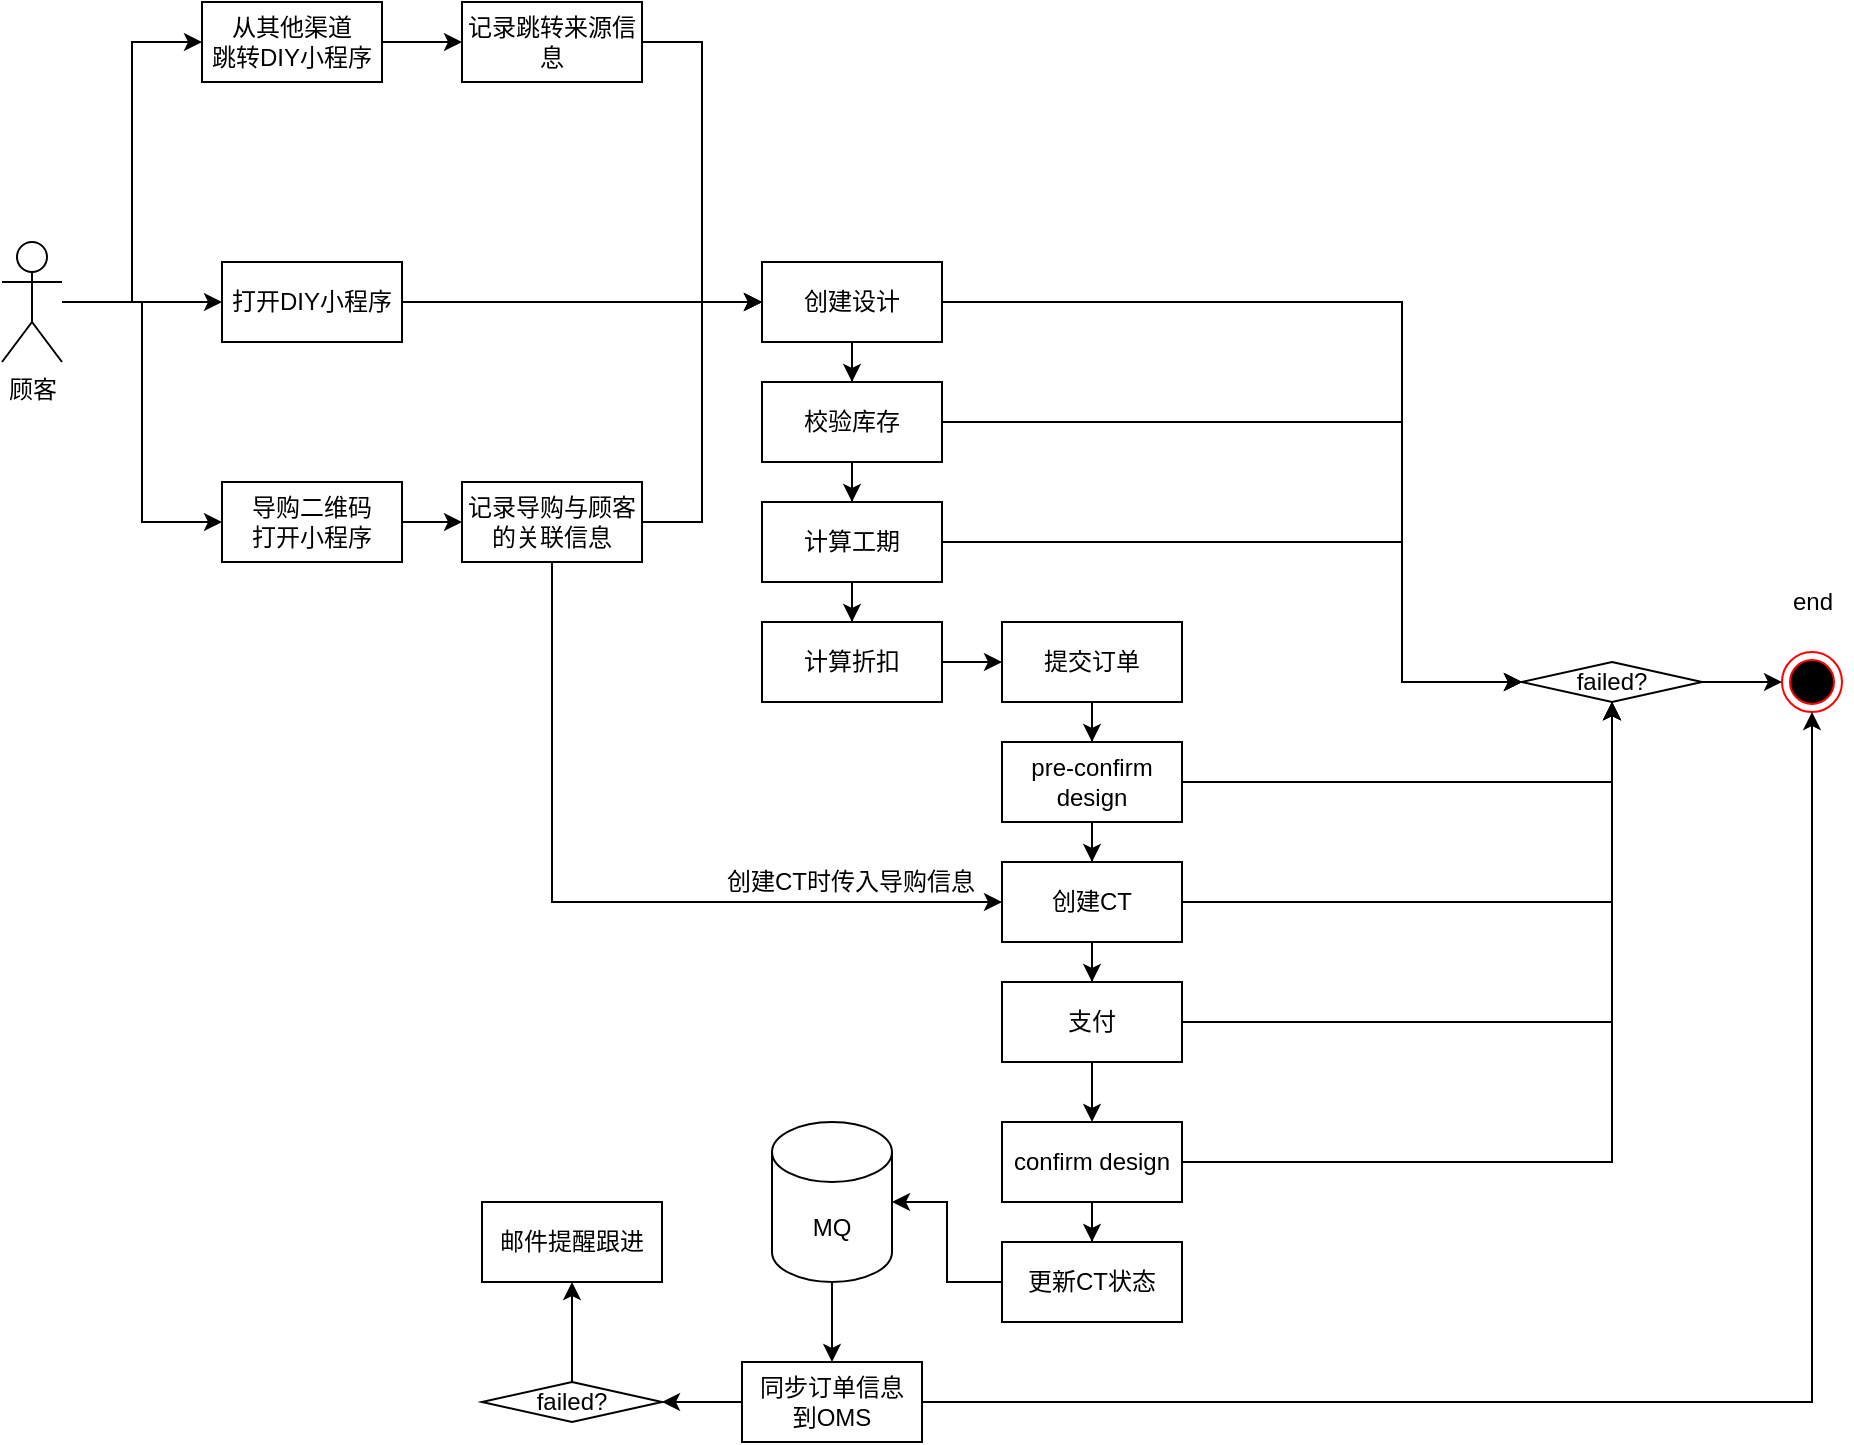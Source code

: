 <mxfile version="14.9.2" type="github">
  <diagram name="Page-1" id="52a04d89-c75d-2922-d76d-85b35f80e030">
    <mxGraphModel dx="1293" dy="693" grid="1" gridSize="10" guides="1" tooltips="1" connect="1" arrows="1" fold="1" page="1" pageScale="1" pageWidth="1169" pageHeight="827" background="none" math="0" shadow="0">
      <root>
        <mxCell id="0" />
        <mxCell id="1" parent="0" />
        <mxCell id="QDF-2TI6SQJX1vdAJhpz-36" style="edgeStyle=orthogonalEdgeStyle;rounded=0;orthogonalLoop=1;jettySize=auto;html=1;entryX=0;entryY=0.5;entryDx=0;entryDy=0;" edge="1" parent="1" source="QDF-2TI6SQJX1vdAJhpz-1" target="QDF-2TI6SQJX1vdAJhpz-14">
          <mxGeometry relative="1" as="geometry" />
        </mxCell>
        <mxCell id="QDF-2TI6SQJX1vdAJhpz-1" value="打开DIY小程序" style="rounded=0;whiteSpace=wrap;html=1;" vertex="1" parent="1">
          <mxGeometry x="160" y="130" width="90" height="40" as="geometry" />
        </mxCell>
        <mxCell id="QDF-2TI6SQJX1vdAJhpz-9" style="edgeStyle=orthogonalEdgeStyle;rounded=0;orthogonalLoop=1;jettySize=auto;html=1;entryX=0;entryY=0.5;entryDx=0;entryDy=0;" edge="1" parent="1" source="QDF-2TI6SQJX1vdAJhpz-2" target="QDF-2TI6SQJX1vdAJhpz-1">
          <mxGeometry relative="1" as="geometry" />
        </mxCell>
        <mxCell id="QDF-2TI6SQJX1vdAJhpz-11" style="edgeStyle=orthogonalEdgeStyle;rounded=0;orthogonalLoop=1;jettySize=auto;html=1;entryX=0;entryY=0.5;entryDx=0;entryDy=0;" edge="1" parent="1" source="QDF-2TI6SQJX1vdAJhpz-2" target="QDF-2TI6SQJX1vdAJhpz-3">
          <mxGeometry relative="1" as="geometry" />
        </mxCell>
        <mxCell id="QDF-2TI6SQJX1vdAJhpz-73" style="edgeStyle=orthogonalEdgeStyle;rounded=0;orthogonalLoop=1;jettySize=auto;html=1;entryX=0;entryY=0.5;entryDx=0;entryDy=0;" edge="1" parent="1" source="QDF-2TI6SQJX1vdAJhpz-2" target="QDF-2TI6SQJX1vdAJhpz-5">
          <mxGeometry relative="1" as="geometry" />
        </mxCell>
        <mxCell id="QDF-2TI6SQJX1vdAJhpz-2" value="顾客" style="shape=umlActor;verticalLabelPosition=bottom;verticalAlign=top;html=1;outlineConnect=0;" vertex="1" parent="1">
          <mxGeometry x="50" y="120" width="30" height="60" as="geometry" />
        </mxCell>
        <mxCell id="QDF-2TI6SQJX1vdAJhpz-12" style="edgeStyle=orthogonalEdgeStyle;rounded=0;orthogonalLoop=1;jettySize=auto;html=1;entryX=0;entryY=0.5;entryDx=0;entryDy=0;" edge="1" parent="1" source="QDF-2TI6SQJX1vdAJhpz-3" target="QDF-2TI6SQJX1vdAJhpz-7">
          <mxGeometry relative="1" as="geometry" />
        </mxCell>
        <mxCell id="QDF-2TI6SQJX1vdAJhpz-3" value="从其他渠道&lt;br&gt;跳转DIY小程序" style="rounded=0;whiteSpace=wrap;html=1;" vertex="1" parent="1">
          <mxGeometry x="150" width="90" height="40" as="geometry" />
        </mxCell>
        <mxCell id="QDF-2TI6SQJX1vdAJhpz-17" style="edgeStyle=orthogonalEdgeStyle;rounded=0;orthogonalLoop=1;jettySize=auto;html=1;entryX=0;entryY=0.5;entryDx=0;entryDy=0;" edge="1" parent="1" source="QDF-2TI6SQJX1vdAJhpz-4" target="QDF-2TI6SQJX1vdAJhpz-14">
          <mxGeometry relative="1" as="geometry" />
        </mxCell>
        <mxCell id="QDF-2TI6SQJX1vdAJhpz-71" style="edgeStyle=orthogonalEdgeStyle;rounded=0;orthogonalLoop=1;jettySize=auto;html=1;entryX=0;entryY=0.5;entryDx=0;entryDy=0;" edge="1" parent="1" source="QDF-2TI6SQJX1vdAJhpz-4" target="QDF-2TI6SQJX1vdAJhpz-37">
          <mxGeometry relative="1" as="geometry">
            <Array as="points">
              <mxPoint x="325" y="450" />
            </Array>
          </mxGeometry>
        </mxCell>
        <mxCell id="QDF-2TI6SQJX1vdAJhpz-4" value="记录导购与顾客的关联信息" style="rounded=0;whiteSpace=wrap;html=1;" vertex="1" parent="1">
          <mxGeometry x="280" y="240" width="90" height="40" as="geometry" />
        </mxCell>
        <mxCell id="QDF-2TI6SQJX1vdAJhpz-13" style="edgeStyle=orthogonalEdgeStyle;rounded=0;orthogonalLoop=1;jettySize=auto;html=1;entryX=0;entryY=0.5;entryDx=0;entryDy=0;" edge="1" parent="1" source="QDF-2TI6SQJX1vdAJhpz-5" target="QDF-2TI6SQJX1vdAJhpz-4">
          <mxGeometry relative="1" as="geometry" />
        </mxCell>
        <mxCell id="QDF-2TI6SQJX1vdAJhpz-5" value="导购二维码&lt;br&gt;打开小程序" style="rounded=0;whiteSpace=wrap;html=1;" vertex="1" parent="1">
          <mxGeometry x="160" y="240" width="90" height="40" as="geometry" />
        </mxCell>
        <mxCell id="QDF-2TI6SQJX1vdAJhpz-15" style="edgeStyle=orthogonalEdgeStyle;rounded=0;orthogonalLoop=1;jettySize=auto;html=1;entryX=0;entryY=0.5;entryDx=0;entryDy=0;" edge="1" parent="1" source="QDF-2TI6SQJX1vdAJhpz-7" target="QDF-2TI6SQJX1vdAJhpz-14">
          <mxGeometry relative="1" as="geometry" />
        </mxCell>
        <mxCell id="QDF-2TI6SQJX1vdAJhpz-7" value="记录跳转来源信息" style="rounded=0;whiteSpace=wrap;html=1;" vertex="1" parent="1">
          <mxGeometry x="280" width="90" height="40" as="geometry" />
        </mxCell>
        <mxCell id="QDF-2TI6SQJX1vdAJhpz-24" style="edgeStyle=orthogonalEdgeStyle;rounded=0;orthogonalLoop=1;jettySize=auto;html=1;entryX=0.5;entryY=0;entryDx=0;entryDy=0;" edge="1" parent="1" source="QDF-2TI6SQJX1vdAJhpz-14" target="QDF-2TI6SQJX1vdAJhpz-18">
          <mxGeometry relative="1" as="geometry" />
        </mxCell>
        <mxCell id="QDF-2TI6SQJX1vdAJhpz-52" style="edgeStyle=orthogonalEdgeStyle;rounded=0;orthogonalLoop=1;jettySize=auto;html=1;entryX=0;entryY=0.5;entryDx=0;entryDy=0;" edge="1" parent="1" source="QDF-2TI6SQJX1vdAJhpz-14" target="QDF-2TI6SQJX1vdAJhpz-43">
          <mxGeometry relative="1" as="geometry">
            <Array as="points">
              <mxPoint x="750" y="150" />
              <mxPoint x="750" y="340" />
            </Array>
          </mxGeometry>
        </mxCell>
        <mxCell id="QDF-2TI6SQJX1vdAJhpz-14" value="创建设计" style="rounded=0;whiteSpace=wrap;html=1;" vertex="1" parent="1">
          <mxGeometry x="430" y="130" width="90" height="40" as="geometry" />
        </mxCell>
        <mxCell id="QDF-2TI6SQJX1vdAJhpz-25" style="edgeStyle=orthogonalEdgeStyle;rounded=0;orthogonalLoop=1;jettySize=auto;html=1;" edge="1" parent="1" source="QDF-2TI6SQJX1vdAJhpz-18" target="QDF-2TI6SQJX1vdAJhpz-19">
          <mxGeometry relative="1" as="geometry" />
        </mxCell>
        <mxCell id="QDF-2TI6SQJX1vdAJhpz-53" style="edgeStyle=orthogonalEdgeStyle;rounded=0;orthogonalLoop=1;jettySize=auto;html=1;entryX=0;entryY=0.5;entryDx=0;entryDy=0;" edge="1" parent="1" source="QDF-2TI6SQJX1vdAJhpz-18" target="QDF-2TI6SQJX1vdAJhpz-43">
          <mxGeometry relative="1" as="geometry">
            <Array as="points">
              <mxPoint x="750" y="210" />
              <mxPoint x="750" y="340" />
            </Array>
          </mxGeometry>
        </mxCell>
        <mxCell id="QDF-2TI6SQJX1vdAJhpz-18" value="校验库存" style="rounded=0;whiteSpace=wrap;html=1;" vertex="1" parent="1">
          <mxGeometry x="430" y="190" width="90" height="40" as="geometry" />
        </mxCell>
        <mxCell id="QDF-2TI6SQJX1vdAJhpz-33" style="edgeStyle=orthogonalEdgeStyle;rounded=0;orthogonalLoop=1;jettySize=auto;html=1;entryX=0.5;entryY=0;entryDx=0;entryDy=0;" edge="1" parent="1" source="QDF-2TI6SQJX1vdAJhpz-19" target="QDF-2TI6SQJX1vdAJhpz-27">
          <mxGeometry relative="1" as="geometry" />
        </mxCell>
        <mxCell id="QDF-2TI6SQJX1vdAJhpz-54" style="edgeStyle=orthogonalEdgeStyle;rounded=0;orthogonalLoop=1;jettySize=auto;html=1;entryX=0;entryY=0.5;entryDx=0;entryDy=0;" edge="1" parent="1" source="QDF-2TI6SQJX1vdAJhpz-19" target="QDF-2TI6SQJX1vdAJhpz-43">
          <mxGeometry relative="1" as="geometry">
            <Array as="points">
              <mxPoint x="750" y="270" />
              <mxPoint x="750" y="340" />
            </Array>
          </mxGeometry>
        </mxCell>
        <mxCell id="QDF-2TI6SQJX1vdAJhpz-19" value="计算工期" style="rounded=0;whiteSpace=wrap;html=1;" vertex="1" parent="1">
          <mxGeometry x="430" y="250" width="90" height="40" as="geometry" />
        </mxCell>
        <mxCell id="QDF-2TI6SQJX1vdAJhpz-35" style="edgeStyle=orthogonalEdgeStyle;rounded=0;orthogonalLoop=1;jettySize=auto;html=1;" edge="1" parent="1" source="QDF-2TI6SQJX1vdAJhpz-22" target="QDF-2TI6SQJX1vdAJhpz-29">
          <mxGeometry relative="1" as="geometry" />
        </mxCell>
        <mxCell id="QDF-2TI6SQJX1vdAJhpz-22" value="提交订单" style="rounded=0;whiteSpace=wrap;html=1;" vertex="1" parent="1">
          <mxGeometry x="550" y="310" width="90" height="40" as="geometry" />
        </mxCell>
        <mxCell id="QDF-2TI6SQJX1vdAJhpz-34" style="edgeStyle=orthogonalEdgeStyle;rounded=0;orthogonalLoop=1;jettySize=auto;html=1;entryX=0;entryY=0.5;entryDx=0;entryDy=0;" edge="1" parent="1" source="QDF-2TI6SQJX1vdAJhpz-27" target="QDF-2TI6SQJX1vdAJhpz-22">
          <mxGeometry relative="1" as="geometry" />
        </mxCell>
        <mxCell id="QDF-2TI6SQJX1vdAJhpz-27" value="计算折扣" style="rounded=0;whiteSpace=wrap;html=1;" vertex="1" parent="1">
          <mxGeometry x="430" y="310" width="90" height="40" as="geometry" />
        </mxCell>
        <mxCell id="QDF-2TI6SQJX1vdAJhpz-38" style="edgeStyle=orthogonalEdgeStyle;rounded=0;orthogonalLoop=1;jettySize=auto;html=1;" edge="1" parent="1" source="QDF-2TI6SQJX1vdAJhpz-29" target="QDF-2TI6SQJX1vdAJhpz-37">
          <mxGeometry relative="1" as="geometry" />
        </mxCell>
        <mxCell id="QDF-2TI6SQJX1vdAJhpz-45" style="edgeStyle=orthogonalEdgeStyle;rounded=0;orthogonalLoop=1;jettySize=auto;html=1;" edge="1" parent="1" source="QDF-2TI6SQJX1vdAJhpz-29" target="QDF-2TI6SQJX1vdAJhpz-43">
          <mxGeometry relative="1" as="geometry" />
        </mxCell>
        <mxCell id="QDF-2TI6SQJX1vdAJhpz-29" value="pre-confirm design" style="rounded=0;whiteSpace=wrap;html=1;" vertex="1" parent="1">
          <mxGeometry x="550" y="370" width="90" height="40" as="geometry" />
        </mxCell>
        <mxCell id="QDF-2TI6SQJX1vdAJhpz-40" style="edgeStyle=orthogonalEdgeStyle;rounded=0;orthogonalLoop=1;jettySize=auto;html=1;" edge="1" parent="1" source="QDF-2TI6SQJX1vdAJhpz-37" target="QDF-2TI6SQJX1vdAJhpz-39">
          <mxGeometry relative="1" as="geometry" />
        </mxCell>
        <mxCell id="QDF-2TI6SQJX1vdAJhpz-51" style="edgeStyle=orthogonalEdgeStyle;rounded=0;orthogonalLoop=1;jettySize=auto;html=1;entryX=0.5;entryY=1;entryDx=0;entryDy=0;" edge="1" parent="1" source="QDF-2TI6SQJX1vdAJhpz-37" target="QDF-2TI6SQJX1vdAJhpz-43">
          <mxGeometry relative="1" as="geometry" />
        </mxCell>
        <mxCell id="QDF-2TI6SQJX1vdAJhpz-37" value="创建CT" style="rounded=0;whiteSpace=wrap;html=1;" vertex="1" parent="1">
          <mxGeometry x="550" y="430" width="90" height="40" as="geometry" />
        </mxCell>
        <mxCell id="QDF-2TI6SQJX1vdAJhpz-50" style="edgeStyle=orthogonalEdgeStyle;rounded=0;orthogonalLoop=1;jettySize=auto;html=1;entryX=0.5;entryY=1;entryDx=0;entryDy=0;" edge="1" parent="1" source="QDF-2TI6SQJX1vdAJhpz-39" target="QDF-2TI6SQJX1vdAJhpz-43">
          <mxGeometry relative="1" as="geometry" />
        </mxCell>
        <mxCell id="QDF-2TI6SQJX1vdAJhpz-63" style="edgeStyle=orthogonalEdgeStyle;rounded=0;orthogonalLoop=1;jettySize=auto;html=1;entryX=0.5;entryY=0;entryDx=0;entryDy=0;" edge="1" parent="1" source="QDF-2TI6SQJX1vdAJhpz-39" target="QDF-2TI6SQJX1vdAJhpz-41">
          <mxGeometry relative="1" as="geometry" />
        </mxCell>
        <mxCell id="QDF-2TI6SQJX1vdAJhpz-39" value="支付" style="rounded=0;whiteSpace=wrap;html=1;" vertex="1" parent="1">
          <mxGeometry x="550" y="490" width="90" height="40" as="geometry" />
        </mxCell>
        <mxCell id="QDF-2TI6SQJX1vdAJhpz-64" style="edgeStyle=orthogonalEdgeStyle;rounded=0;orthogonalLoop=1;jettySize=auto;html=1;entryX=0.5;entryY=1;entryDx=0;entryDy=0;" edge="1" parent="1" source="QDF-2TI6SQJX1vdAJhpz-41" target="QDF-2TI6SQJX1vdAJhpz-43">
          <mxGeometry relative="1" as="geometry" />
        </mxCell>
        <mxCell id="QDF-2TI6SQJX1vdAJhpz-68" style="edgeStyle=orthogonalEdgeStyle;rounded=0;orthogonalLoop=1;jettySize=auto;html=1;entryX=0.5;entryY=0;entryDx=0;entryDy=0;" edge="1" parent="1" source="QDF-2TI6SQJX1vdAJhpz-41" target="QDF-2TI6SQJX1vdAJhpz-65">
          <mxGeometry relative="1" as="geometry" />
        </mxCell>
        <mxCell id="QDF-2TI6SQJX1vdAJhpz-41" value="confirm design" style="rounded=0;whiteSpace=wrap;html=1;" vertex="1" parent="1">
          <mxGeometry x="550" y="560" width="90" height="40" as="geometry" />
        </mxCell>
        <mxCell id="QDF-2TI6SQJX1vdAJhpz-42" value="" style="ellipse;html=1;shape=endState;fillColor=#000000;strokeColor=#ff0000;" vertex="1" parent="1">
          <mxGeometry x="940" y="325" width="30" height="30" as="geometry" />
        </mxCell>
        <mxCell id="QDF-2TI6SQJX1vdAJhpz-82" style="edgeStyle=orthogonalEdgeStyle;rounded=0;orthogonalLoop=1;jettySize=auto;html=1;" edge="1" parent="1" source="QDF-2TI6SQJX1vdAJhpz-43" target="QDF-2TI6SQJX1vdAJhpz-42">
          <mxGeometry relative="1" as="geometry" />
        </mxCell>
        <mxCell id="QDF-2TI6SQJX1vdAJhpz-43" value="failed?" style="rhombus;whiteSpace=wrap;html=1;" vertex="1" parent="1">
          <mxGeometry x="810" y="330" width="90" height="20" as="geometry" />
        </mxCell>
        <mxCell id="QDF-2TI6SQJX1vdAJhpz-61" value="创建CT时传入导购信息" style="text;html=1;align=center;verticalAlign=middle;resizable=0;points=[];autosize=1;strokeColor=none;" vertex="1" parent="1">
          <mxGeometry x="404" y="430" width="140" height="20" as="geometry" />
        </mxCell>
        <mxCell id="QDF-2TI6SQJX1vdAJhpz-79" style="edgeStyle=orthogonalEdgeStyle;rounded=0;orthogonalLoop=1;jettySize=auto;html=1;entryX=1;entryY=0.5;entryDx=0;entryDy=0;entryPerimeter=0;" edge="1" parent="1" source="QDF-2TI6SQJX1vdAJhpz-65" target="QDF-2TI6SQJX1vdAJhpz-78">
          <mxGeometry relative="1" as="geometry" />
        </mxCell>
        <mxCell id="QDF-2TI6SQJX1vdAJhpz-65" value="更新CT状态" style="rounded=0;whiteSpace=wrap;html=1;" vertex="1" parent="1">
          <mxGeometry x="550" y="620" width="90" height="40" as="geometry" />
        </mxCell>
        <mxCell id="QDF-2TI6SQJX1vdAJhpz-75" style="edgeStyle=orthogonalEdgeStyle;rounded=0;orthogonalLoop=1;jettySize=auto;html=1;entryX=1;entryY=0.5;entryDx=0;entryDy=0;" edge="1" parent="1" source="QDF-2TI6SQJX1vdAJhpz-66" target="QDF-2TI6SQJX1vdAJhpz-74">
          <mxGeometry relative="1" as="geometry" />
        </mxCell>
        <mxCell id="QDF-2TI6SQJX1vdAJhpz-84" style="edgeStyle=orthogonalEdgeStyle;rounded=0;orthogonalLoop=1;jettySize=auto;html=1;entryX=0.5;entryY=1;entryDx=0;entryDy=0;" edge="1" parent="1" source="QDF-2TI6SQJX1vdAJhpz-66" target="QDF-2TI6SQJX1vdAJhpz-42">
          <mxGeometry relative="1" as="geometry" />
        </mxCell>
        <mxCell id="QDF-2TI6SQJX1vdAJhpz-66" value="同步订单信息&lt;br&gt;到OMS" style="rounded=0;whiteSpace=wrap;html=1;" vertex="1" parent="1">
          <mxGeometry x="420" y="680" width="90" height="40" as="geometry" />
        </mxCell>
        <mxCell id="QDF-2TI6SQJX1vdAJhpz-72" value="end" style="text;html=1;align=center;verticalAlign=middle;resizable=0;points=[];autosize=1;strokeColor=none;" vertex="1" parent="1">
          <mxGeometry x="935" y="290" width="40" height="20" as="geometry" />
        </mxCell>
        <mxCell id="QDF-2TI6SQJX1vdAJhpz-77" style="edgeStyle=orthogonalEdgeStyle;rounded=0;orthogonalLoop=1;jettySize=auto;html=1;" edge="1" parent="1" source="QDF-2TI6SQJX1vdAJhpz-74" target="QDF-2TI6SQJX1vdAJhpz-76">
          <mxGeometry relative="1" as="geometry" />
        </mxCell>
        <mxCell id="QDF-2TI6SQJX1vdAJhpz-74" value="failed?" style="rhombus;whiteSpace=wrap;html=1;" vertex="1" parent="1">
          <mxGeometry x="290" y="690" width="90" height="20" as="geometry" />
        </mxCell>
        <mxCell id="QDF-2TI6SQJX1vdAJhpz-76" value="邮件提醒跟进" style="rounded=0;whiteSpace=wrap;html=1;" vertex="1" parent="1">
          <mxGeometry x="290" y="600" width="90" height="40" as="geometry" />
        </mxCell>
        <mxCell id="QDF-2TI6SQJX1vdAJhpz-80" style="edgeStyle=orthogonalEdgeStyle;rounded=0;orthogonalLoop=1;jettySize=auto;html=1;entryX=0.5;entryY=0;entryDx=0;entryDy=0;" edge="1" parent="1" source="QDF-2TI6SQJX1vdAJhpz-78" target="QDF-2TI6SQJX1vdAJhpz-66">
          <mxGeometry relative="1" as="geometry" />
        </mxCell>
        <mxCell id="QDF-2TI6SQJX1vdAJhpz-78" value="MQ" style="shape=cylinder3;whiteSpace=wrap;html=1;boundedLbl=1;backgroundOutline=1;size=15;" vertex="1" parent="1">
          <mxGeometry x="435" y="560" width="60" height="80" as="geometry" />
        </mxCell>
      </root>
    </mxGraphModel>
  </diagram>
</mxfile>
